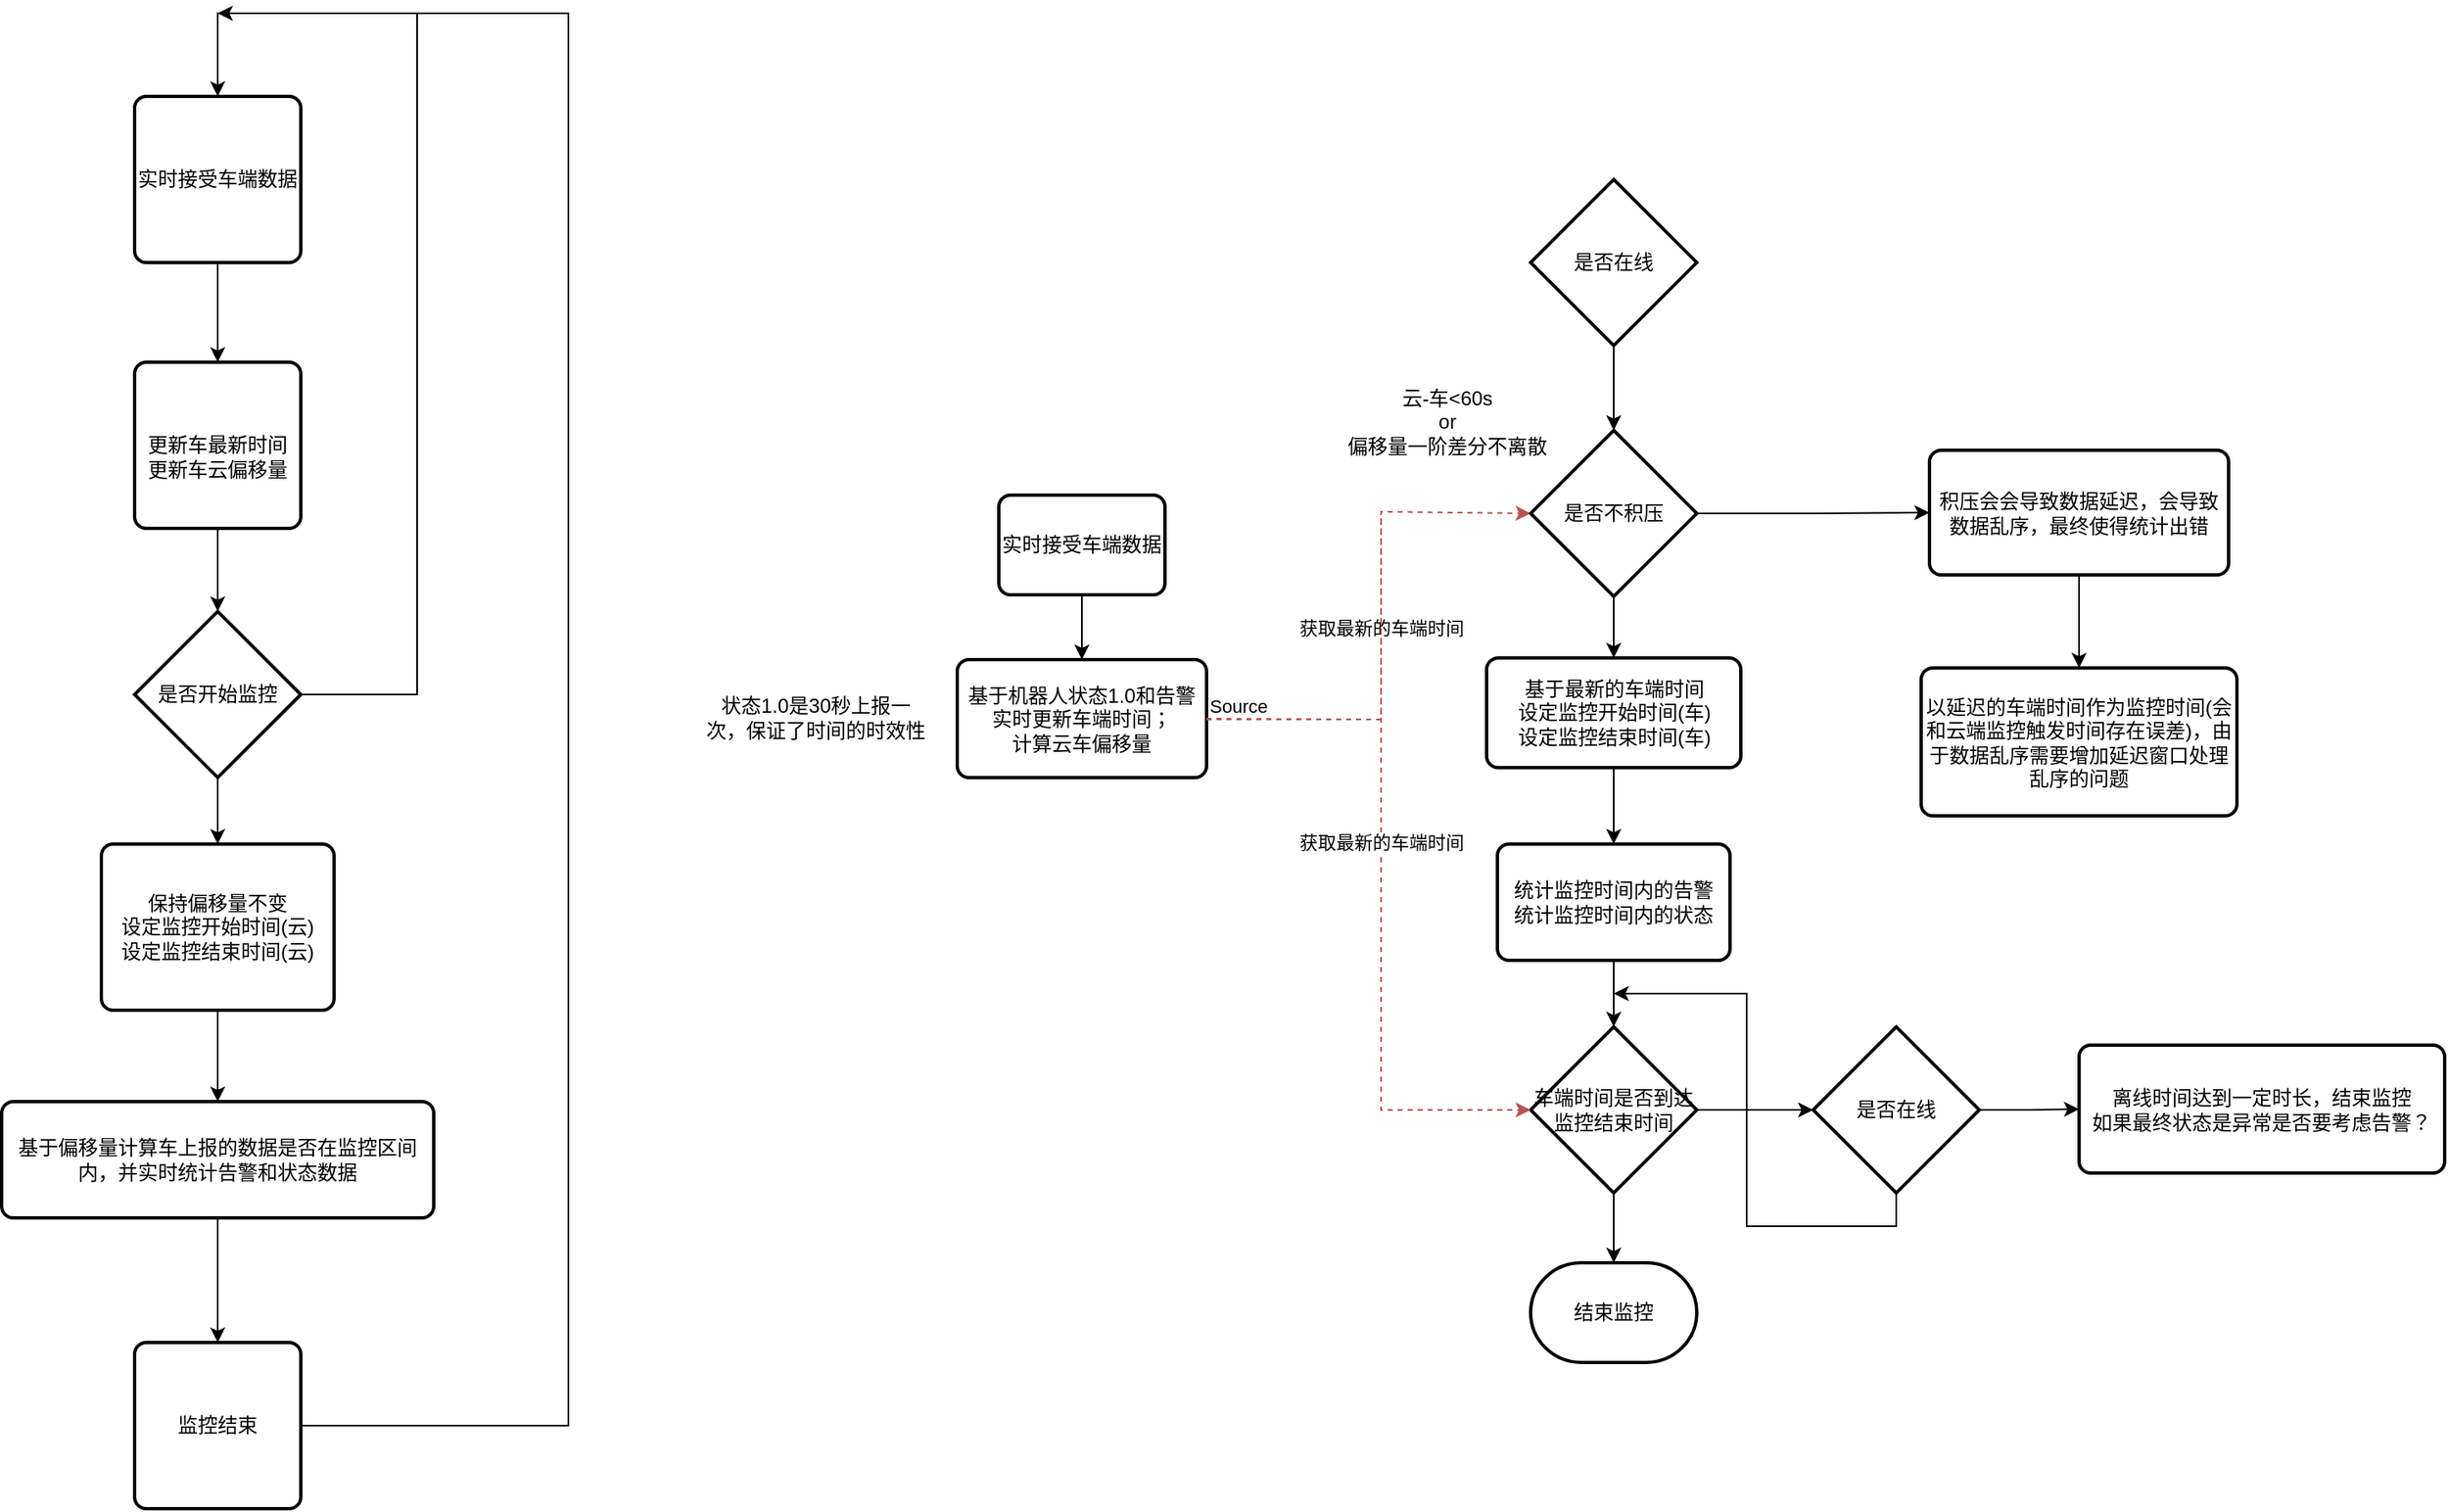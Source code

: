 <mxfile version="22.1.3" type="github">
  <diagram name="第 1 页" id="dAueB1Siruz7Ru2IpDfj">
    <mxGraphModel dx="1411" dy="545" grid="1" gridSize="10" guides="1" tooltips="1" connect="1" arrows="1" fold="1" page="1" pageScale="1" pageWidth="3300" pageHeight="4681" math="0" shadow="0">
      <root>
        <mxCell id="0" />
        <mxCell id="1" parent="0" />
        <mxCell id="xrgXY2-mwNu85WDdIgUO-5" style="edgeStyle=orthogonalEdgeStyle;rounded=0;orthogonalLoop=1;jettySize=auto;html=1;exitX=0.5;exitY=0;exitDx=0;exitDy=0;entryX=0.5;entryY=0;entryDx=0;entryDy=0;exitPerimeter=0;" edge="1" parent="1" source="xrgXY2-mwNu85WDdIgUO-7" target="xrgXY2-mwNu85WDdIgUO-3">
          <mxGeometry relative="1" as="geometry">
            <mxPoint x="260" y="120" as="targetPoint" />
            <mxPoint x="310" y="480" as="sourcePoint" />
            <Array as="points">
              <mxPoint x="270" y="480" />
              <mxPoint x="270" y="70" />
              <mxPoint x="150" y="70" />
            </Array>
          </mxGeometry>
        </mxCell>
        <mxCell id="xrgXY2-mwNu85WDdIgUO-8" style="edgeStyle=orthogonalEdgeStyle;rounded=0;orthogonalLoop=1;jettySize=auto;html=1;exitX=0.5;exitY=1;exitDx=0;exitDy=0;" edge="1" parent="1" source="xrgXY2-mwNu85WDdIgUO-2" target="xrgXY2-mwNu85WDdIgUO-7">
          <mxGeometry relative="1" as="geometry" />
        </mxCell>
        <mxCell id="xrgXY2-mwNu85WDdIgUO-2" value="&lt;br&gt;更新车最新时间&lt;br&gt;更新车云偏移量" style="rounded=1;whiteSpace=wrap;html=1;absoluteArcSize=1;arcSize=14;strokeWidth=2;" vertex="1" parent="1">
          <mxGeometry x="100" y="280" width="100" height="100" as="geometry" />
        </mxCell>
        <mxCell id="xrgXY2-mwNu85WDdIgUO-4" style="edgeStyle=orthogonalEdgeStyle;rounded=0;orthogonalLoop=1;jettySize=auto;html=1;entryX=0.5;entryY=0;entryDx=0;entryDy=0;" edge="1" parent="1" source="xrgXY2-mwNu85WDdIgUO-3" target="xrgXY2-mwNu85WDdIgUO-2">
          <mxGeometry relative="1" as="geometry" />
        </mxCell>
        <mxCell id="xrgXY2-mwNu85WDdIgUO-3" value="实时接受车端数据" style="rounded=1;whiteSpace=wrap;html=1;absoluteArcSize=1;arcSize=14;strokeWidth=2;" vertex="1" parent="1">
          <mxGeometry x="100" y="120" width="100" height="100" as="geometry" />
        </mxCell>
        <mxCell id="xrgXY2-mwNu85WDdIgUO-12" style="edgeStyle=orthogonalEdgeStyle;rounded=0;orthogonalLoop=1;jettySize=auto;html=1;" edge="1" parent="1" source="xrgXY2-mwNu85WDdIgUO-7" target="xrgXY2-mwNu85WDdIgUO-11">
          <mxGeometry relative="1" as="geometry" />
        </mxCell>
        <mxCell id="xrgXY2-mwNu85WDdIgUO-7" value="是否开始监控" style="strokeWidth=2;html=1;shape=mxgraph.flowchart.decision;whiteSpace=wrap;direction=south;" vertex="1" parent="1">
          <mxGeometry x="100" y="430" width="100" height="100" as="geometry" />
        </mxCell>
        <mxCell id="xrgXY2-mwNu85WDdIgUO-14" style="edgeStyle=orthogonalEdgeStyle;rounded=0;orthogonalLoop=1;jettySize=auto;html=1;" edge="1" parent="1" source="xrgXY2-mwNu85WDdIgUO-11" target="xrgXY2-mwNu85WDdIgUO-13">
          <mxGeometry relative="1" as="geometry" />
        </mxCell>
        <mxCell id="xrgXY2-mwNu85WDdIgUO-11" value="保持偏移量不变&lt;br&gt;设定监控开始时间(云)&lt;br&gt;设定监控结束时间(云)" style="rounded=1;whiteSpace=wrap;html=1;absoluteArcSize=1;arcSize=14;strokeWidth=2;" vertex="1" parent="1">
          <mxGeometry x="80" y="570" width="140" height="100" as="geometry" />
        </mxCell>
        <mxCell id="xrgXY2-mwNu85WDdIgUO-17" value="" style="edgeStyle=orthogonalEdgeStyle;rounded=0;orthogonalLoop=1;jettySize=auto;html=1;" edge="1" parent="1" source="xrgXY2-mwNu85WDdIgUO-13" target="xrgXY2-mwNu85WDdIgUO-16">
          <mxGeometry relative="1" as="geometry" />
        </mxCell>
        <mxCell id="xrgXY2-mwNu85WDdIgUO-13" value="基于偏移量计算车上报的数据是否在监控区间内，并实时统计告警和状态数据" style="rounded=1;whiteSpace=wrap;html=1;absoluteArcSize=1;arcSize=14;strokeWidth=2;" vertex="1" parent="1">
          <mxGeometry x="20" y="725" width="260" height="70" as="geometry" />
        </mxCell>
        <mxCell id="xrgXY2-mwNu85WDdIgUO-18" style="edgeStyle=orthogonalEdgeStyle;rounded=0;orthogonalLoop=1;jettySize=auto;html=1;" edge="1" parent="1" source="xrgXY2-mwNu85WDdIgUO-16">
          <mxGeometry relative="1" as="geometry">
            <mxPoint x="150" y="70" as="targetPoint" />
            <Array as="points">
              <mxPoint x="361" y="920" />
            </Array>
          </mxGeometry>
        </mxCell>
        <mxCell id="xrgXY2-mwNu85WDdIgUO-16" value="监控结束" style="rounded=1;whiteSpace=wrap;html=1;absoluteArcSize=1;arcSize=14;strokeWidth=2;" vertex="1" parent="1">
          <mxGeometry x="100" y="870" width="100" height="100" as="geometry" />
        </mxCell>
        <mxCell id="xrgXY2-mwNu85WDdIgUO-19" value="基于机器人状态1.0和告警&lt;br&gt;实时更新车端时间；&lt;br&gt;计算云车偏移量" style="rounded=1;whiteSpace=wrap;html=1;absoluteArcSize=1;arcSize=14;strokeWidth=2;" vertex="1" parent="1">
          <mxGeometry x="595" y="459" width="150" height="71" as="geometry" />
        </mxCell>
        <mxCell id="xrgXY2-mwNu85WDdIgUO-21" style="edgeStyle=orthogonalEdgeStyle;rounded=0;orthogonalLoop=1;jettySize=auto;html=1;entryX=0.5;entryY=0;entryDx=0;entryDy=0;" edge="1" parent="1" source="xrgXY2-mwNu85WDdIgUO-20" target="xrgXY2-mwNu85WDdIgUO-19">
          <mxGeometry relative="1" as="geometry" />
        </mxCell>
        <mxCell id="xrgXY2-mwNu85WDdIgUO-20" value="实时接受车端数据" style="rounded=1;whiteSpace=wrap;html=1;absoluteArcSize=1;arcSize=14;strokeWidth=2;" vertex="1" parent="1">
          <mxGeometry x="620" y="360" width="100" height="60" as="geometry" />
        </mxCell>
        <mxCell id="xrgXY2-mwNu85WDdIgUO-22" value="状态1.0是30秒上报一次，保证了时间的时效性" style="text;html=1;strokeColor=none;fillColor=none;align=center;verticalAlign=middle;whiteSpace=wrap;rounded=0;" vertex="1" parent="1">
          <mxGeometry x="440" y="464" width="140" height="60" as="geometry" />
        </mxCell>
        <mxCell id="xrgXY2-mwNu85WDdIgUO-24" value="是否在线" style="strokeWidth=2;html=1;shape=mxgraph.flowchart.decision;whiteSpace=wrap;" vertex="1" parent="1">
          <mxGeometry x="940" y="170" width="100" height="100" as="geometry" />
        </mxCell>
        <mxCell id="xrgXY2-mwNu85WDdIgUO-27" value="" style="endArrow=classic;html=1;rounded=0;exitX=1;exitY=0.5;exitDx=0;exitDy=0;entryX=0;entryY=0.5;entryDx=0;entryDy=0;entryPerimeter=0;strokeColor=#b85450;dashed=1;fillColor=#f8cecc;" edge="1" parent="1" source="xrgXY2-mwNu85WDdIgUO-19" target="xrgXY2-mwNu85WDdIgUO-33">
          <mxGeometry relative="1" as="geometry">
            <mxPoint x="880" y="550" as="sourcePoint" />
            <mxPoint x="920" y="362.5" as="targetPoint" />
            <Array as="points">
              <mxPoint x="850" y="495" />
              <mxPoint x="850" y="370" />
            </Array>
          </mxGeometry>
        </mxCell>
        <mxCell id="xrgXY2-mwNu85WDdIgUO-28" value="获取最新的车端时间" style="edgeLabel;resizable=0;html=1;align=center;verticalAlign=middle;" connectable="0" vertex="1" parent="xrgXY2-mwNu85WDdIgUO-27">
          <mxGeometry relative="1" as="geometry" />
        </mxCell>
        <mxCell id="xrgXY2-mwNu85WDdIgUO-29" value="Source" style="edgeLabel;resizable=0;html=1;align=left;verticalAlign=bottom;" connectable="0" vertex="1" parent="xrgXY2-mwNu85WDdIgUO-27">
          <mxGeometry x="-1" relative="1" as="geometry" />
        </mxCell>
        <mxCell id="xrgXY2-mwNu85WDdIgUO-30" value="云-车&amp;lt;60s&lt;br style=&quot;border-color: var(--border-color);&quot;&gt;or&lt;br style=&quot;border-color: var(--border-color);&quot;&gt;偏移量&lt;span style=&quot;background-color: initial;&quot;&gt;一阶差分不离散&lt;/span&gt;" style="text;html=1;strokeColor=none;fillColor=none;align=center;verticalAlign=middle;whiteSpace=wrap;rounded=0;" vertex="1" parent="1">
          <mxGeometry x="810" y="280" width="160" height="71" as="geometry" />
        </mxCell>
        <mxCell id="xrgXY2-mwNu85WDdIgUO-36" style="edgeStyle=orthogonalEdgeStyle;rounded=0;orthogonalLoop=1;jettySize=auto;html=1;entryX=0.5;entryY=0;entryDx=0;entryDy=0;" edge="1" parent="1" source="xrgXY2-mwNu85WDdIgUO-33" target="xrgXY2-mwNu85WDdIgUO-35">
          <mxGeometry relative="1" as="geometry" />
        </mxCell>
        <mxCell id="xrgXY2-mwNu85WDdIgUO-53" style="edgeStyle=orthogonalEdgeStyle;rounded=0;orthogonalLoop=1;jettySize=auto;html=1;exitX=1;exitY=0.5;exitDx=0;exitDy=0;exitPerimeter=0;" edge="1" parent="1" source="xrgXY2-mwNu85WDdIgUO-33" target="xrgXY2-mwNu85WDdIgUO-52">
          <mxGeometry relative="1" as="geometry" />
        </mxCell>
        <mxCell id="xrgXY2-mwNu85WDdIgUO-33" value="是否不积压" style="strokeWidth=2;html=1;shape=mxgraph.flowchart.decision;whiteSpace=wrap;" vertex="1" parent="1">
          <mxGeometry x="940" y="321" width="100" height="100" as="geometry" />
        </mxCell>
        <mxCell id="xrgXY2-mwNu85WDdIgUO-34" style="edgeStyle=orthogonalEdgeStyle;rounded=0;orthogonalLoop=1;jettySize=auto;html=1;entryX=0.5;entryY=0;entryDx=0;entryDy=0;entryPerimeter=0;" edge="1" parent="1" source="xrgXY2-mwNu85WDdIgUO-24" target="xrgXY2-mwNu85WDdIgUO-33">
          <mxGeometry relative="1" as="geometry" />
        </mxCell>
        <mxCell id="xrgXY2-mwNu85WDdIgUO-38" style="edgeStyle=orthogonalEdgeStyle;rounded=0;orthogonalLoop=1;jettySize=auto;html=1;exitX=0.5;exitY=1;exitDx=0;exitDy=0;" edge="1" parent="1" source="xrgXY2-mwNu85WDdIgUO-35" target="xrgXY2-mwNu85WDdIgUO-37">
          <mxGeometry relative="1" as="geometry" />
        </mxCell>
        <mxCell id="xrgXY2-mwNu85WDdIgUO-35" value="基于最新的车端时间&lt;br&gt;设定监控开始时间(车)&lt;br&gt;设定监控结束时间(车)" style="rounded=1;whiteSpace=wrap;html=1;absoluteArcSize=1;arcSize=14;strokeWidth=2;" vertex="1" parent="1">
          <mxGeometry x="913.5" y="458" width="153" height="66" as="geometry" />
        </mxCell>
        <mxCell id="xrgXY2-mwNu85WDdIgUO-37" value="统计监控时间内的告警&lt;br&gt;统计监控时间内的状态" style="rounded=1;whiteSpace=wrap;html=1;absoluteArcSize=1;arcSize=14;strokeWidth=2;" vertex="1" parent="1">
          <mxGeometry x="920" y="570" width="140" height="70" as="geometry" />
        </mxCell>
        <mxCell id="xrgXY2-mwNu85WDdIgUO-48" style="edgeStyle=orthogonalEdgeStyle;rounded=0;orthogonalLoop=1;jettySize=auto;html=1;" edge="1" parent="1" source="xrgXY2-mwNu85WDdIgUO-39" target="xrgXY2-mwNu85WDdIgUO-47">
          <mxGeometry relative="1" as="geometry" />
        </mxCell>
        <mxCell id="xrgXY2-mwNu85WDdIgUO-39" value="车端时间是否到达监控结束时间" style="strokeWidth=2;html=1;shape=mxgraph.flowchart.decision;whiteSpace=wrap;" vertex="1" parent="1">
          <mxGeometry x="940" y="680" width="100" height="100" as="geometry" />
        </mxCell>
        <mxCell id="xrgXY2-mwNu85WDdIgUO-40" style="edgeStyle=orthogonalEdgeStyle;rounded=0;orthogonalLoop=1;jettySize=auto;html=1;entryX=0.5;entryY=0;entryDx=0;entryDy=0;entryPerimeter=0;" edge="1" parent="1" source="xrgXY2-mwNu85WDdIgUO-37" target="xrgXY2-mwNu85WDdIgUO-39">
          <mxGeometry relative="1" as="geometry" />
        </mxCell>
        <mxCell id="xrgXY2-mwNu85WDdIgUO-41" value="" style="endArrow=classic;html=1;rounded=0;exitX=1;exitY=0.5;exitDx=0;exitDy=0;entryX=0;entryY=0.5;entryDx=0;entryDy=0;entryPerimeter=0;strokeColor=#b85450;dashed=1;fillColor=#f8cecc;" edge="1" parent="1" target="xrgXY2-mwNu85WDdIgUO-39">
          <mxGeometry relative="1" as="geometry">
            <mxPoint x="745" y="495" as="sourcePoint" />
            <mxPoint x="940" y="371" as="targetPoint" />
            <Array as="points">
              <mxPoint x="850" y="495" />
              <mxPoint x="850" y="370" />
              <mxPoint x="850" y="730" />
            </Array>
          </mxGeometry>
        </mxCell>
        <mxCell id="xrgXY2-mwNu85WDdIgUO-42" value="获取最新的车端时间" style="edgeLabel;resizable=0;html=1;align=center;verticalAlign=middle;" connectable="0" vertex="1" parent="xrgXY2-mwNu85WDdIgUO-41">
          <mxGeometry relative="1" as="geometry">
            <mxPoint y="89" as="offset" />
          </mxGeometry>
        </mxCell>
        <mxCell id="xrgXY2-mwNu85WDdIgUO-43" value="Source" style="edgeLabel;resizable=0;html=1;align=left;verticalAlign=bottom;" connectable="0" vertex="1" parent="xrgXY2-mwNu85WDdIgUO-41">
          <mxGeometry x="-1" relative="1" as="geometry" />
        </mxCell>
        <mxCell id="xrgXY2-mwNu85WDdIgUO-45" value="结束监控" style="strokeWidth=2;html=1;shape=mxgraph.flowchart.terminator;whiteSpace=wrap;" vertex="1" parent="1">
          <mxGeometry x="940" y="822" width="100" height="60" as="geometry" />
        </mxCell>
        <mxCell id="xrgXY2-mwNu85WDdIgUO-46" style="edgeStyle=orthogonalEdgeStyle;rounded=0;orthogonalLoop=1;jettySize=auto;html=1;entryX=0.5;entryY=0;entryDx=0;entryDy=0;entryPerimeter=0;" edge="1" parent="1" source="xrgXY2-mwNu85WDdIgUO-39" target="xrgXY2-mwNu85WDdIgUO-45">
          <mxGeometry relative="1" as="geometry" />
        </mxCell>
        <mxCell id="xrgXY2-mwNu85WDdIgUO-49" style="edgeStyle=orthogonalEdgeStyle;rounded=0;orthogonalLoop=1;jettySize=auto;html=1;exitX=0.5;exitY=1;exitDx=0;exitDy=0;exitPerimeter=0;" edge="1" parent="1" source="xrgXY2-mwNu85WDdIgUO-47">
          <mxGeometry relative="1" as="geometry">
            <mxPoint x="990" y="660" as="targetPoint" />
            <mxPoint x="1160" y="820" as="sourcePoint" />
            <Array as="points">
              <mxPoint x="1160" y="800" />
              <mxPoint x="1070" y="800" />
              <mxPoint x="1070" y="660" />
            </Array>
          </mxGeometry>
        </mxCell>
        <mxCell id="xrgXY2-mwNu85WDdIgUO-51" style="edgeStyle=orthogonalEdgeStyle;rounded=0;orthogonalLoop=1;jettySize=auto;html=1;" edge="1" parent="1" source="xrgXY2-mwNu85WDdIgUO-47" target="xrgXY2-mwNu85WDdIgUO-50">
          <mxGeometry relative="1" as="geometry" />
        </mxCell>
        <mxCell id="xrgXY2-mwNu85WDdIgUO-47" value="是否在线" style="strokeWidth=2;html=1;shape=mxgraph.flowchart.decision;whiteSpace=wrap;" vertex="1" parent="1">
          <mxGeometry x="1110" y="680" width="100" height="100" as="geometry" />
        </mxCell>
        <mxCell id="xrgXY2-mwNu85WDdIgUO-50" value="离线时间达到一定时长，结束监控&lt;br&gt;如果最终状态是异常是否要考虑告警？" style="rounded=1;whiteSpace=wrap;html=1;absoluteArcSize=1;arcSize=14;strokeWidth=2;" vertex="1" parent="1">
          <mxGeometry x="1270" y="691" width="220" height="77" as="geometry" />
        </mxCell>
        <mxCell id="xrgXY2-mwNu85WDdIgUO-56" style="edgeStyle=orthogonalEdgeStyle;rounded=0;orthogonalLoop=1;jettySize=auto;html=1;entryX=0.5;entryY=0;entryDx=0;entryDy=0;" edge="1" parent="1" source="xrgXY2-mwNu85WDdIgUO-52" target="xrgXY2-mwNu85WDdIgUO-55">
          <mxGeometry relative="1" as="geometry" />
        </mxCell>
        <mxCell id="xrgXY2-mwNu85WDdIgUO-52" value="积压会会导致数据延迟，会导致数据乱序，最终使得统计出错" style="rounded=1;whiteSpace=wrap;html=1;absoluteArcSize=1;arcSize=14;strokeWidth=2;" vertex="1" parent="1">
          <mxGeometry x="1180" y="333" width="180" height="75" as="geometry" />
        </mxCell>
        <mxCell id="xrgXY2-mwNu85WDdIgUO-55" value="以延迟的车端时间作为监控时间(会和云端监控触发时间存在误差)，由于数据乱序需要增加延迟窗口处理乱序的问题" style="rounded=1;whiteSpace=wrap;html=1;absoluteArcSize=1;arcSize=14;strokeWidth=2;" vertex="1" parent="1">
          <mxGeometry x="1175" y="464" width="190" height="89" as="geometry" />
        </mxCell>
      </root>
    </mxGraphModel>
  </diagram>
</mxfile>

